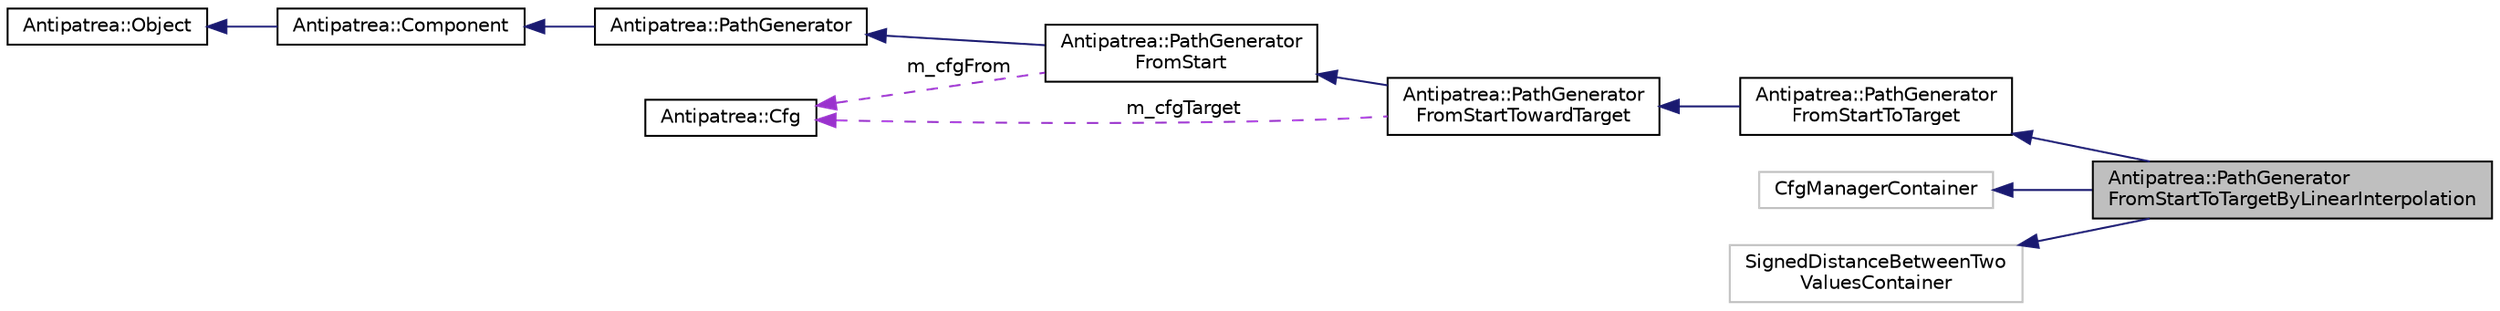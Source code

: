 digraph "Antipatrea::PathGeneratorFromStartToTargetByLinearInterpolation"
{
  bgcolor="transparent";
  edge [fontname="Helvetica",fontsize="10",labelfontname="Helvetica",labelfontsize="10"];
  node [fontname="Helvetica",fontsize="10",shape=record];
  rankdir="LR";
  Node1 [label="Antipatrea::PathGenerator\lFromStartToTargetByLinearInterpolation",height=0.2,width=0.4,color="black", fillcolor="grey75", style="filled", fontcolor="black"];
  Node2 -> Node1 [dir="back",color="midnightblue",fontsize="10",style="solid",fontname="Helvetica"];
  Node2 [label="Antipatrea::PathGenerator\lFromStartToTarget",height=0.2,width=0.4,color="black",URL="$classAntipatrea_1_1PathGeneratorFromStartToTarget.html",tooltip="Interface for defining a path that starts at a specific configuration and reaches a specific target c..."];
  Node3 -> Node2 [dir="back",color="midnightblue",fontsize="10",style="solid",fontname="Helvetica"];
  Node3 [label="Antipatrea::PathGenerator\lFromStartTowardTarget",height=0.2,width=0.4,color="black",URL="$classAntipatrea_1_1PathGeneratorFromStartTowardTarget.html",tooltip="Interface for defining a path that starts at a specific configuration and moves toward a target confi..."];
  Node4 -> Node3 [dir="back",color="midnightblue",fontsize="10",style="solid",fontname="Helvetica"];
  Node4 [label="Antipatrea::PathGenerator\lFromStart",height=0.2,width=0.4,color="black",URL="$classAntipatrea_1_1PathGeneratorFromStart.html",tooltip="Interface for defining a path that starts at a specific configuration. "];
  Node5 -> Node4 [dir="back",color="midnightblue",fontsize="10",style="solid",fontname="Helvetica"];
  Node5 [label="Antipatrea::PathGenerator",height=0.2,width=0.4,color="black",URL="$classAntipatrea_1_1PathGenerator.html",tooltip="Interface for defining a path. "];
  Node6 -> Node5 [dir="back",color="midnightblue",fontsize="10",style="solid",fontname="Helvetica"];
  Node6 [label="Antipatrea::Component",height=0.2,width=0.4,color="black",URL="$classAntipatrea_1_1Component.html",tooltip="Base class for each motion-planning component. "];
  Node7 -> Node6 [dir="back",color="midnightblue",fontsize="10",style="solid",fontname="Helvetica"];
  Node7 [label="Antipatrea::Object",height=0.2,width=0.4,color="black",URL="$classAntipatrea_1_1Object.html"];
  Node8 -> Node4 [dir="back",color="darkorchid3",fontsize="10",style="dashed",label=" m_cfgFrom" ,fontname="Helvetica"];
  Node8 [label="Antipatrea::Cfg",height=0.2,width=0.4,color="black",URL="$classAntipatrea_1_1Cfg.html",tooltip="Configuration representation. "];
  Node8 -> Node3 [dir="back",color="darkorchid3",fontsize="10",style="dashed",label=" m_cfgTarget" ,fontname="Helvetica"];
  Node9 -> Node1 [dir="back",color="midnightblue",fontsize="10",style="solid",fontname="Helvetica"];
  Node9 [label="CfgManagerContainer",height=0.2,width=0.4,color="grey75"];
  Node10 -> Node1 [dir="back",color="midnightblue",fontsize="10",style="solid",fontname="Helvetica"];
  Node10 [label="SignedDistanceBetweenTwo\lValuesContainer",height=0.2,width=0.4,color="grey75"];
}
